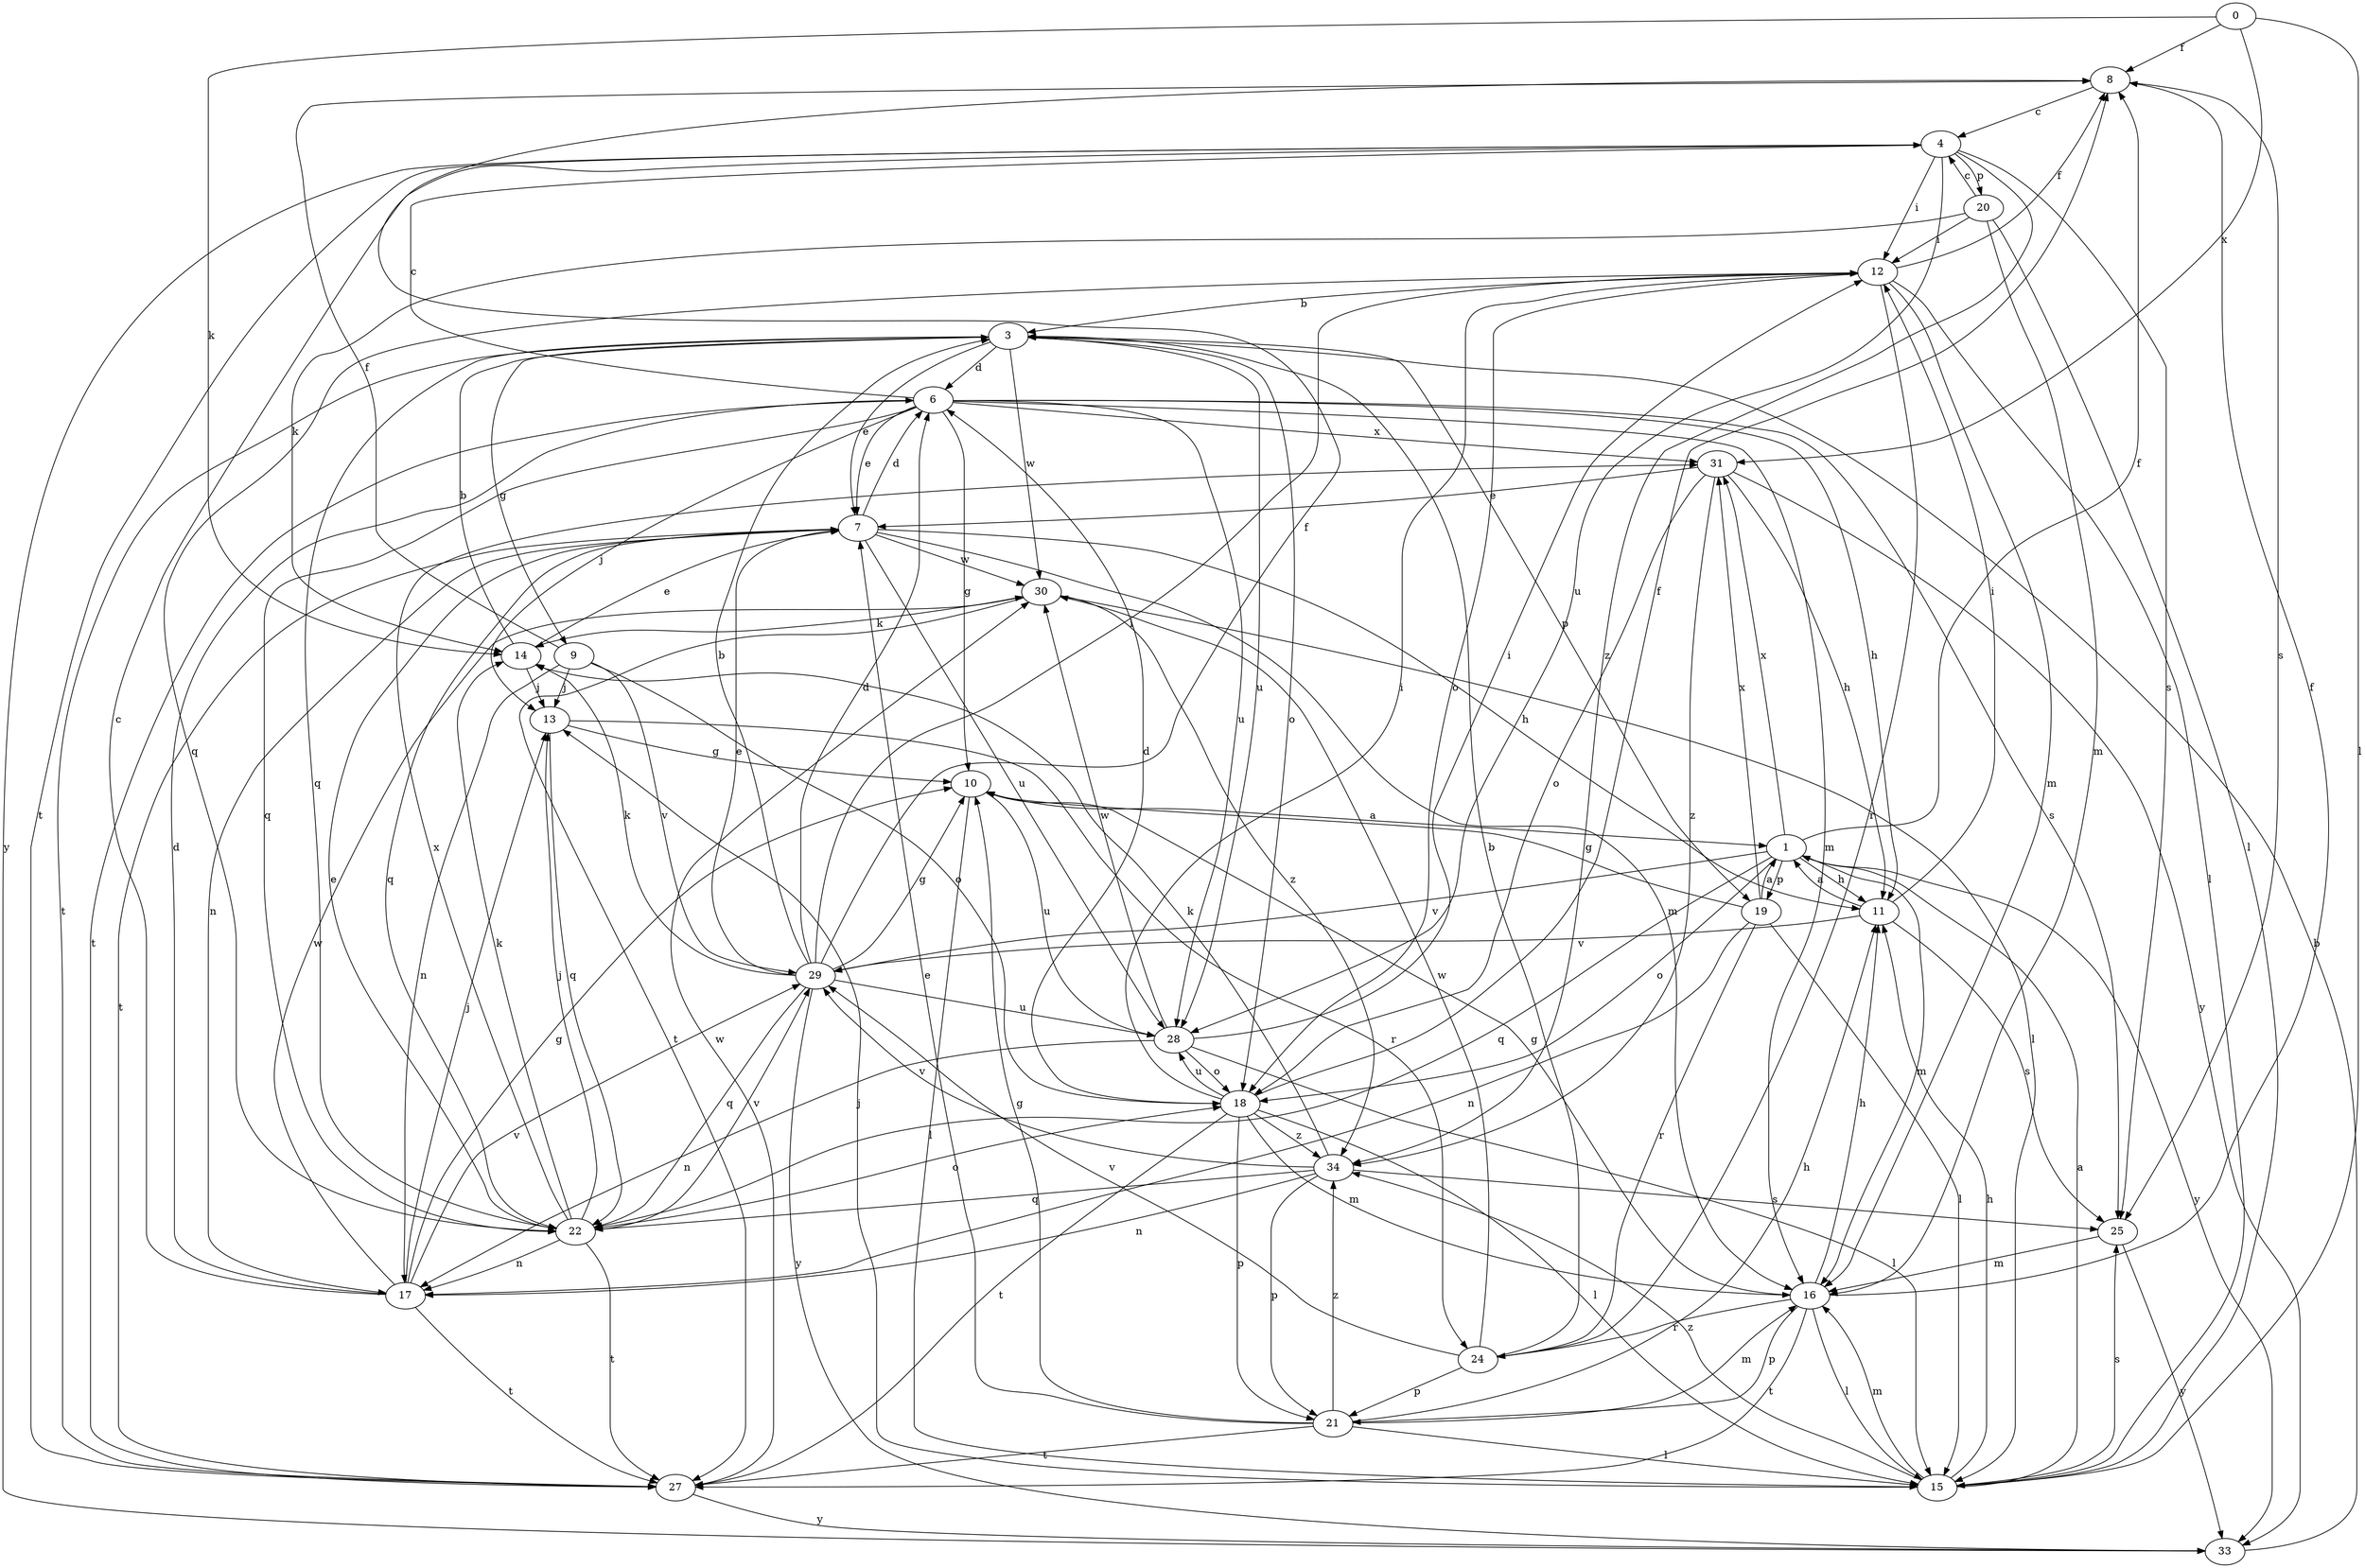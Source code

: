 strict digraph  {
0;
1;
3;
4;
6;
7;
8;
9;
10;
11;
12;
13;
14;
15;
16;
17;
18;
19;
20;
21;
22;
24;
25;
27;
28;
29;
30;
31;
33;
34;
0 -> 8  [label=f];
0 -> 14  [label=k];
0 -> 15  [label=l];
0 -> 31  [label=x];
1 -> 8  [label=f];
1 -> 11  [label=h];
1 -> 16  [label=m];
1 -> 18  [label=o];
1 -> 19  [label=p];
1 -> 22  [label=q];
1 -> 29  [label=v];
1 -> 31  [label=x];
1 -> 33  [label=y];
3 -> 6  [label=d];
3 -> 7  [label=e];
3 -> 9  [label=g];
3 -> 18  [label=o];
3 -> 19  [label=p];
3 -> 22  [label=q];
3 -> 27  [label=t];
3 -> 28  [label=u];
3 -> 30  [label=w];
4 -> 12  [label=i];
4 -> 20  [label=p];
4 -> 25  [label=s];
4 -> 27  [label=t];
4 -> 28  [label=u];
4 -> 33  [label=y];
4 -> 34  [label=z];
6 -> 4  [label=c];
6 -> 7  [label=e];
6 -> 10  [label=g];
6 -> 11  [label=h];
6 -> 13  [label=j];
6 -> 16  [label=m];
6 -> 22  [label=q];
6 -> 25  [label=s];
6 -> 27  [label=t];
6 -> 28  [label=u];
6 -> 31  [label=x];
7 -> 6  [label=d];
7 -> 11  [label=h];
7 -> 16  [label=m];
7 -> 17  [label=n];
7 -> 22  [label=q];
7 -> 27  [label=t];
7 -> 28  [label=u];
7 -> 30  [label=w];
8 -> 4  [label=c];
8 -> 25  [label=s];
9 -> 8  [label=f];
9 -> 13  [label=j];
9 -> 17  [label=n];
9 -> 18  [label=o];
9 -> 29  [label=v];
10 -> 1  [label=a];
10 -> 15  [label=l];
10 -> 28  [label=u];
11 -> 1  [label=a];
11 -> 12  [label=i];
11 -> 25  [label=s];
11 -> 29  [label=v];
12 -> 3  [label=b];
12 -> 8  [label=f];
12 -> 15  [label=l];
12 -> 16  [label=m];
12 -> 18  [label=o];
12 -> 22  [label=q];
12 -> 24  [label=r];
13 -> 10  [label=g];
13 -> 22  [label=q];
13 -> 24  [label=r];
14 -> 3  [label=b];
14 -> 7  [label=e];
14 -> 13  [label=j];
15 -> 1  [label=a];
15 -> 11  [label=h];
15 -> 13  [label=j];
15 -> 16  [label=m];
15 -> 25  [label=s];
15 -> 34  [label=z];
16 -> 8  [label=f];
16 -> 10  [label=g];
16 -> 11  [label=h];
16 -> 15  [label=l];
16 -> 21  [label=p];
16 -> 24  [label=r];
16 -> 27  [label=t];
17 -> 4  [label=c];
17 -> 6  [label=d];
17 -> 10  [label=g];
17 -> 13  [label=j];
17 -> 27  [label=t];
17 -> 29  [label=v];
17 -> 30  [label=w];
18 -> 6  [label=d];
18 -> 8  [label=f];
18 -> 12  [label=i];
18 -> 15  [label=l];
18 -> 16  [label=m];
18 -> 21  [label=p];
18 -> 27  [label=t];
18 -> 28  [label=u];
18 -> 34  [label=z];
19 -> 1  [label=a];
19 -> 10  [label=g];
19 -> 15  [label=l];
19 -> 17  [label=n];
19 -> 24  [label=r];
19 -> 31  [label=x];
20 -> 4  [label=c];
20 -> 12  [label=i];
20 -> 14  [label=k];
20 -> 15  [label=l];
20 -> 16  [label=m];
21 -> 7  [label=e];
21 -> 10  [label=g];
21 -> 11  [label=h];
21 -> 15  [label=l];
21 -> 16  [label=m];
21 -> 27  [label=t];
21 -> 34  [label=z];
22 -> 7  [label=e];
22 -> 13  [label=j];
22 -> 14  [label=k];
22 -> 17  [label=n];
22 -> 18  [label=o];
22 -> 27  [label=t];
22 -> 29  [label=v];
22 -> 31  [label=x];
24 -> 3  [label=b];
24 -> 21  [label=p];
24 -> 29  [label=v];
24 -> 30  [label=w];
25 -> 16  [label=m];
25 -> 33  [label=y];
27 -> 30  [label=w];
27 -> 33  [label=y];
28 -> 12  [label=i];
28 -> 15  [label=l];
28 -> 17  [label=n];
28 -> 18  [label=o];
28 -> 30  [label=w];
29 -> 3  [label=b];
29 -> 6  [label=d];
29 -> 7  [label=e];
29 -> 8  [label=f];
29 -> 10  [label=g];
29 -> 12  [label=i];
29 -> 14  [label=k];
29 -> 22  [label=q];
29 -> 28  [label=u];
29 -> 33  [label=y];
30 -> 14  [label=k];
30 -> 15  [label=l];
30 -> 27  [label=t];
30 -> 34  [label=z];
31 -> 7  [label=e];
31 -> 11  [label=h];
31 -> 18  [label=o];
31 -> 33  [label=y];
31 -> 34  [label=z];
33 -> 3  [label=b];
34 -> 14  [label=k];
34 -> 17  [label=n];
34 -> 21  [label=p];
34 -> 22  [label=q];
34 -> 25  [label=s];
34 -> 29  [label=v];
}
